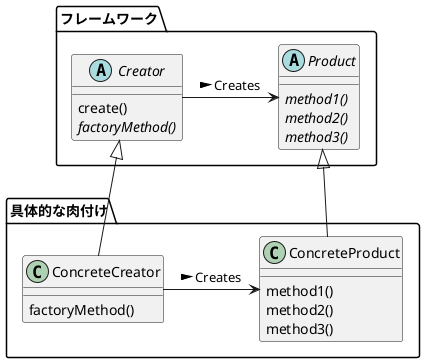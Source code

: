 @startuml


package フレームワーク {
  abstract Creator {
    create()
    {abstract} factoryMethod()
  }

  abstract Product {
    {abstract} method1()
    {abstract} method2()
    {abstract} method3()
  }
}

package 具体的な肉付け {
  class ConcreteCreator {
    factoryMethod()
  }
  class ConcreteProduct {
    method1()
    method2()
    method3()
  }
}

Creator -r-> Product : Creates >
ConcreteCreator -r-> ConcreteProduct : Creates >
ConcreteCreator -u-|> Creator
ConcreteProduct -u-|> Product

@enduml
